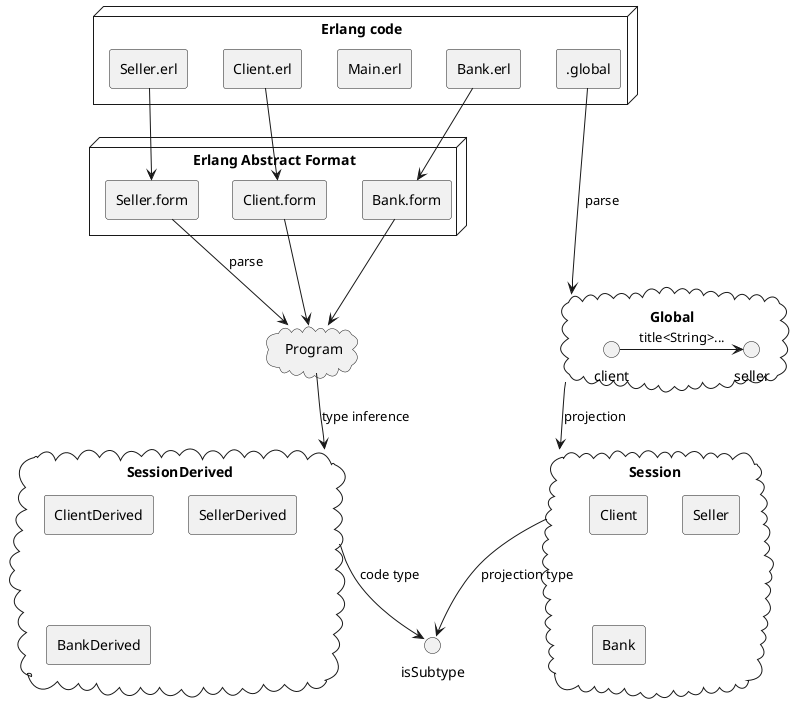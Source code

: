 @startuml
'https://plantuml.com/component-diagram
skinparam componentStyle rectangle


node "Erlang code"{
    [Client.erl]
    [Seller.erl]
    [Main.erl]
    [Bank.erl]
    [.global]
}

node "Erlang Abstract Format"{
    [Client.form]
    [Seller.form]
    [Bank.form]
}

[Bank.erl] --> [Bank.form]
[Seller.erl] -> [Seller.form]
[Client.erl] -> [Client.form]

cloud "Program"
cloud "Global"{
    client->seller:title<String>...
}

[Client.form] --> Program
[Seller.form] --> Program:parse
[Bank.form] --> Program
[.global] --> Global:parse

cloud "Session"{
    [Client]
    [Seller]
    [Bank]
}

cloud "SessionDerived"{
    [ClientDerived]
    [SellerDerived]
    [BankDerived]
}

Global --> Session:projection
Program --> SessionDerived:type inference

Session --> isSubtype:projection type
SessionDerived --> isSubtype:code type

@enduml